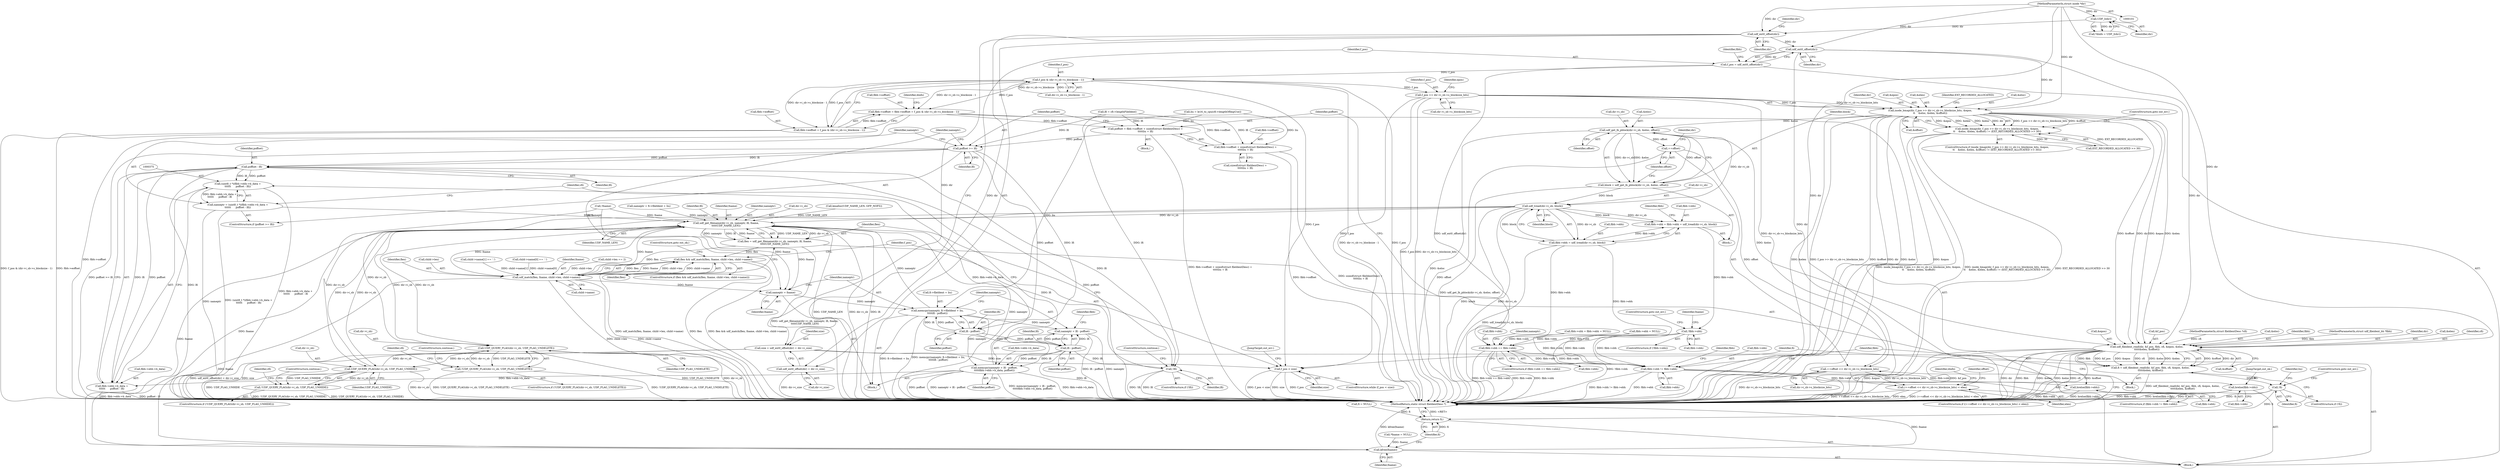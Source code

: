 digraph "0_linux_0e5cc9a40ada6046e6bc3bdfcd0c0d7e4b706b14_0@pointer" {
"1000158" [label="(Call,udf_ext0_offset(dir))"];
"1000129" [label="(Call,UDF_I(dir))"];
"1000102" [label="(MethodParameterIn,struct inode *dir)"];
"1000155" [label="(Call,size = udf_ext0_offset(dir) + dir->i_size)"];
"1000302" [label="(Call,f_pos < size)"];
"1000157" [label="(Call,udf_ext0_offset(dir) + dir->i_size)"];
"1000165" [label="(Call,udf_ext0_offset(dir))"];
"1000163" [label="(Call,f_pos = udf_ext0_offset(dir))"];
"1000184" [label="(Call,f_pos & (dir->i_sb->s_blocksize - 1))"];
"1000176" [label="(Call,fibh->soffset = fibh->eoffset = f_pos & (dir->i_sb->s_blocksize - 1))"];
"1000356" [label="(Call,poffset = fibh->soffset + sizeof(struct fileIdentDesc) +\n\t\t\t\t\tliu + lfi)"];
"1000369" [label="(Call,poffset >= lfi)"];
"1000382" [label="(Call,poffset - lfi)"];
"1000374" [label="(Call,(uint8_t *)(fibh->ebh->b_data +\n\t\t\t\t\t\t      poffset - lfi))"];
"1000372" [label="(Call,nameptr = (uint8_t *)(fibh->ebh->b_data +\n\t\t\t\t\t\t      poffset - lfi))"];
"1000461" [label="(Call,udf_get_filename(dir->i_sb, nameptr, lfi, fname,\n\t\t\t\t\tUDF_NAME_LEN))"];
"1000387" [label="(Call,nameptr = fname)"];
"1000390" [label="(Call,memcpy(nameptr, fi->fileIdent + liu,\n\t\t\t\t\tlfi - poffset))"];
"1000400" [label="(Call,memcpy(nameptr + lfi - poffset,\n\t\t\t\t\tfibh->ebh->b_data, poffset))"];
"1000376" [label="(Call,fibh->ebh->b_data +\n\t\t\t\t\t\t      poffset - lfi)"];
"1000401" [label="(Call,nameptr + lfi - poffset)"];
"1000423" [label="(Call,UDF_QUERY_FLAG(dir->i_sb, UDF_FLAG_UNDELETE))"];
"1000422" [label="(Call,!UDF_QUERY_FLAG(dir->i_sb, UDF_FLAG_UNDELETE))"];
"1000440" [label="(Call,UDF_QUERY_FLAG(dir->i_sb, UDF_FLAG_UNHIDE))"];
"1000439" [label="(Call,!UDF_QUERY_FLAG(dir->i_sb, UDF_FLAG_UNHIDE))"];
"1000459" [label="(Call,flen = udf_get_filename(dir->i_sb, nameptr, lfi, fname,\n\t\t\t\t\tUDF_NAME_LEN))"];
"1000470" [label="(Call,flen && udf_match(flen, fname, child->len, child->name))"];
"1000472" [label="(Call,udf_match(flen, fname, child->len, child->name))"];
"1000507" [label="(Call,kfree(fname))"];
"1000456" [label="(Call,!lfi)"];
"1000397" [label="(Call,lfi - poffset)"];
"1000403" [label="(Call,lfi - poffset)"];
"1000358" [label="(Call,fibh->soffset + sizeof(struct fileIdentDesc) +\n\t\t\t\t\tliu + lfi)"];
"1000180" [label="(Call,fibh->eoffset = f_pos & (dir->i_sb->s_blocksize - 1))"];
"1000204" [label="(Call,f_pos >> dir->i_sb->s_blocksize_bits)"];
"1000202" [label="(Call,inode_bmap(dir, f_pos >> dir->i_sb->s_blocksize_bits, &epos,\n\t\t    &eloc, &elen, &offset))"];
"1000201" [label="(Call,inode_bmap(dir, f_pos >> dir->i_sb->s_blocksize_bits, &epos,\n\t\t    &eloc, &elen, &offset) != (EXT_RECORDED_ALLOCATED >> 30))"];
"1000225" [label="(Call,udf_get_lb_pblock(dir->i_sb, &eloc, offset))"];
"1000223" [label="(Call,block = udf_get_lb_pblock(dir->i_sb, &eloc, offset))"];
"1000281" [label="(Call,udf_tread(dir->i_sb, block))"];
"1000273" [label="(Call,fibh->sbh = fibh->ebh = udf_tread(dir->i_sb, block))"];
"1000287" [label="(Call,!fibh->sbh)"];
"1000338" [label="(Call,fibh->sbh == fibh->ebh)"];
"1000487" [label="(Call,fibh->sbh != fibh->ebh)"];
"1000494" [label="(Call,brelse(fibh->ebh))"];
"1000498" [label="(Call,brelse(fibh->sbh))"];
"1000277" [label="(Call,fibh->ebh = udf_tread(dir->i_sb, block))"];
"1000235" [label="(Call,++offset)"];
"1000234" [label="(Call,++offset << dir->i_sb->s_blocksize_bits)"];
"1000233" [label="(Call,(++offset << dir->i_sb->s_blocksize_bits) < elen)"];
"1000308" [label="(Call,udf_fileident_read(dir, &f_pos, fibh, cfi, &epos, &eloc,\n\t\t\t\t\t&elen, &offset))"];
"1000306" [label="(Call,fi = udf_fileident_read(dir, &f_pos, fibh, cfi, &epos, &eloc,\n\t\t\t\t\t&elen, &offset))"];
"1000323" [label="(Call,!fi)"];
"1000509" [label="(Return,return fi;)"];
"1000423" [label="(Call,UDF_QUERY_FLAG(dir->i_sb, UDF_FLAG_UNDELETE))"];
"1000135" [label="(Call,child->len == 2)"];
"1000219" [label="(Call,EXT_RECORDED_ALLOCATED >> 30)"];
"1000274" [label="(Call,fibh->sbh)"];
"1000357" [label="(Identifier,poffset)"];
"1000156" [label="(Identifier,size)"];
"1000163" [label="(Call,f_pos = udf_ext0_offset(dir))"];
"1000461" [label="(Call,udf_get_filename(dir->i_sb, nameptr, lfi, fname,\n\t\t\t\t\tUDF_NAME_LEN))"];
"1000422" [label="(Call,!UDF_QUERY_FLAG(dir->i_sb, UDF_FLAG_UNDELETE))"];
"1000371" [label="(Identifier,lfi)"];
"1000478" [label="(Call,child->name)"];
"1000161" [label="(Identifier,dir)"];
"1000384" [label="(Identifier,lfi)"];
"1000392" [label="(Call,fi->fileIdent + liu)"];
"1000482" [label="(JumpTarget,out_err:)"];
"1000320" [label="(Call,&offset)"];
"1000303" [label="(Identifier,f_pos)"];
"1000213" [label="(Call,&eloc)"];
"1000176" [label="(Call,fibh->soffset = fibh->eoffset = f_pos & (dir->i_sb->s_blocksize - 1))"];
"1000406" [label="(Call,fibh->ebh->b_data)"];
"1000199" [label="(Block,)"];
"1000498" [label="(Call,brelse(fibh->sbh))"];
"1000232" [label="(ControlStructure,if ((++offset << dir->i_sb->s_blocksize_bits) < elen))"];
"1000229" [label="(Call,&eloc)"];
"1000291" [label="(ControlStructure,goto out_err;)"];
"1000165" [label="(Call,udf_ext0_offset(dir))"];
"1000377" [label="(Call,fibh->ebh->b_data)"];
"1000473" [label="(Identifier,flen)"];
"1000281" [label="(Call,udf_tread(dir->i_sb, block))"];
"1000439" [label="(Call,!UDF_QUERY_FLAG(dir->i_sb, UDF_FLAG_UNHIDE))"];
"1000304" [label="(Identifier,size)"];
"1000196" [label="(Identifier,dinfo)"];
"1000391" [label="(Identifier,nameptr)"];
"1000440" [label="(Call,UDF_QUERY_FLAG(dir->i_sb, UDF_FLAG_UNHIDE))"];
"1000390" [label="(Call,memcpy(nameptr, fi->fileIdent + liu,\n\t\t\t\t\tlfi - poffset))"];
"1000471" [label="(Identifier,flen)"];
"1000398" [label="(Identifier,lfi)"];
"1000282" [label="(Call,dir->i_sb)"];
"1000239" [label="(Identifier,dir)"];
"1000312" [label="(Identifier,fibh)"];
"1000278" [label="(Call,fibh->ebh)"];
"1000469" [label="(ControlStructure,if (flen && udf_match(flen, fname, child->len, child->name)))"];
"1000222" [label="(ControlStructure,goto out_err;)"];
"1000369" [label="(Call,poffset >= lfi)"];
"1000186" [label="(Call,dir->i_sb->s_blocksize - 1)"];
"1000487" [label="(Call,fibh->sbh != fibh->ebh)"];
"1000327" [label="(Identifier,liu)"];
"1000438" [label="(ControlStructure,if (!UDF_QUERY_FLAG(dir->i_sb, UDF_FLAG_UNHIDE)))"];
"1000356" [label="(Call,poffset = fibh->soffset + sizeof(struct fileIdentDesc) +\n\t\t\t\t\tliu + lfi)"];
"1000508" [label="(Identifier,fname)"];
"1000212" [label="(Identifier,epos)"];
"1000495" [label="(Call,fibh->ebh)"];
"1000306" [label="(Call,fi = udf_fileident_read(dir, &f_pos, fibh, cfi, &epos, &eloc,\n\t\t\t\t\t&elen, &offset))"];
"1000293" [label="(Identifier,fname)"];
"1000185" [label="(Identifier,f_pos)"];
"1000166" [label="(Identifier,dir)"];
"1000382" [label="(Call,poffset - lfi)"];
"1000374" [label="(Call,(uint8_t *)(fibh->ebh->b_data +\n\t\t\t\t\t\t      poffset - lfi))"];
"1000104" [label="(MethodParameterIn,struct udf_fileident_bh *fibh)"];
"1000373" [label="(Identifier,nameptr)"];
"1000288" [label="(Call,fibh->sbh)"];
"1000475" [label="(Call,child->len)"];
"1000127" [label="(Call,*dinfo = UDF_I(dir))"];
"1000294" [label="(Call,kmalloc(UDF_NAME_LEN, GFP_NOFS))"];
"1000177" [label="(Call,fibh->soffset)"];
"1000376" [label="(Call,fibh->ebh->b_data +\n\t\t\t\t\t\t      poffset - lfi)"];
"1000277" [label="(Call,fibh->ebh = udf_tread(dir->i_sb, block))"];
"1000499" [label="(Call,fibh->sbh)"];
"1000286" [label="(ControlStructure,if (!fibh->sbh))"];
"1000148" [label="(Call,child->name[1] == '.')"];
"1000203" [label="(Identifier,dir)"];
"1000211" [label="(Call,&epos)"];
"1000339" [label="(Call,fibh->sbh)"];
"1000236" [label="(Identifier,offset)"];
"1000309" [label="(Identifier,dir)"];
"1000456" [label="(Call,!lfi)"];
"1000167" [label="(Call,fibh->sbh = fibh->ebh = NULL)"];
"1000468" [label="(Identifier,UDF_NAME_LEN)"];
"1000205" [label="(Identifier,f_pos)"];
"1000318" [label="(Call,&elen)"];
"1000510" [label="(Identifier,fi)"];
"1000323" [label="(Call,!fi)"];
"1000427" [label="(Identifier,UDF_FLAG_UNDELETE)"];
"1000164" [label="(Identifier,f_pos)"];
"1000184" [label="(Call,f_pos & (dir->i_sb->s_blocksize - 1))"];
"1000307" [label="(Identifier,fi)"];
"1000411" [label="(Identifier,poffset)"];
"1000359" [label="(Call,fibh->soffset)"];
"1000346" [label="(Call,nameptr = fi->fileIdent + liu)"];
"1000141" [label="(Call,child->name[0] == '.')"];
"1000233" [label="(Call,(++offset << dir->i_sb->s_blocksize_bits) < elen)"];
"1000399" [label="(Identifier,poffset)"];
"1000313" [label="(Identifier,cfi)"];
"1000287" [label="(Call,!fibh->sbh)"];
"1000488" [label="(Call,fibh->sbh)"];
"1000332" [label="(Call,lfi = cfi->lengthFileIdent)"];
"1000235" [label="(Call,++offset)"];
"1000237" [label="(Call,dir->i_sb->s_blocksize_bits)"];
"1000421" [label="(ControlStructure,if (!UDF_QUERY_FLAG(dir->i_sb, UDF_FLAG_UNDELETE)))"];
"1000298" [label="(Call,!fname)"];
"1000483" [label="(Call,fi = NULL)"];
"1000474" [label="(Identifier,fname)"];
"1000231" [label="(Identifier,offset)"];
"1000387" [label="(Call,nameptr = fname)"];
"1000342" [label="(Call,fibh->ebh)"];
"1000160" [label="(Call,dir->i_size)"];
"1000217" [label="(Call,&offset)"];
"1000354" [label="(Block,)"];
"1000507" [label="(Call,kfree(fname))"];
"1000157" [label="(Call,udf_ext0_offset(dir) + dir->i_size)"];
"1000403" [label="(Call,lfi - poffset)"];
"1000401" [label="(Call,nameptr + lfi - poffset)"];
"1000224" [label="(Identifier,block)"];
"1000324" [label="(Identifier,fi)"];
"1000470" [label="(Call,flen && udf_match(flen, fname, child->len, child->name))"];
"1000129" [label="(Call,UDF_I(dir))"];
"1000457" [label="(Identifier,lfi)"];
"1000494" [label="(Call,brelse(fibh->ebh))"];
"1000370" [label="(Identifier,poffset)"];
"1000158" [label="(Call,udf_ext0_offset(dir))"];
"1000302" [label="(Call,f_pos < size)"];
"1000225" [label="(Call,udf_get_lb_pblock(dir->i_sb, &eloc, offset))"];
"1000215" [label="(Call,&elen)"];
"1000115" [label="(Call,*fname = NULL)"];
"1000424" [label="(Call,dir->i_sb)"];
"1000481" [label="(ControlStructure,goto out_ok;)"];
"1000201" [label="(Call,inode_bmap(dir, f_pos >> dir->i_sb->s_blocksize_bits, &epos,\n\t\t    &eloc, &elen, &offset) != (EXT_RECORDED_ALLOCATED >> 30))"];
"1000130" [label="(Identifier,dir)"];
"1000496" [label="(Identifier,fibh)"];
"1000169" [label="(Identifier,fibh)"];
"1000247" [label="(Identifier,dinfo)"];
"1000450" [label="(Identifier,cfi)"];
"1000458" [label="(ControlStructure,continue;)"];
"1000358" [label="(Call,fibh->soffset + sizeof(struct fileIdentDesc) +\n\t\t\t\t\tliu + lfi)"];
"1000445" [label="(ControlStructure,continue;)"];
"1000181" [label="(Call,fibh->eoffset)"];
"1000200" [label="(ControlStructure,if (inode_bmap(dir, f_pos >> dir->i_sb->s_blocksize_bits, &epos,\n\t\t    &eloc, &elen, &offset) != (EXT_RECORDED_ALLOCATED >> 30)))"];
"1000314" [label="(Call,&epos)"];
"1000338" [label="(Call,fibh->sbh == fibh->ebh)"];
"1000472" [label="(Call,udf_match(flen, fname, child->len, child->name))"];
"1000322" [label="(ControlStructure,if (!fi))"];
"1000159" [label="(Identifier,dir)"];
"1000206" [label="(Call,dir->i_sb->s_blocksize_bits)"];
"1000310" [label="(Call,&f_pos)"];
"1000466" [label="(Identifier,lfi)"];
"1000467" [label="(Identifier,fname)"];
"1000220" [label="(Identifier,EXT_RECORDED_ALLOCATED)"];
"1000325" [label="(ControlStructure,goto out_err;)"];
"1000180" [label="(Call,fibh->eoffset = f_pos & (dir->i_sb->s_blocksize - 1))"];
"1000223" [label="(Call,block = udf_get_lb_pblock(dir->i_sb, &eloc, offset))"];
"1000509" [label="(Return,return fi;)"];
"1000460" [label="(Identifier,flen)"];
"1000234" [label="(Call,++offset << dir->i_sb->s_blocksize_bits)"];
"1000388" [label="(Identifier,nameptr)"];
"1000202" [label="(Call,inode_bmap(dir, f_pos >> dir->i_sb->s_blocksize_bits, &epos,\n\t\t    &eloc, &elen, &offset))"];
"1000486" [label="(ControlStructure,if (fibh->sbh != fibh->ebh))"];
"1000459" [label="(Call,flen = udf_get_filename(dir->i_sb, nameptr, lfi, fname,\n\t\t\t\t\tUDF_NAME_LEN))"];
"1000491" [label="(Call,fibh->ebh)"];
"1000397" [label="(Call,lfi - poffset)"];
"1000273" [label="(Call,fibh->sbh = fibh->ebh = udf_tread(dir->i_sb, block))"];
"1000326" [label="(Call,liu = le16_to_cpu(cfi->lengthOfImpUse))"];
"1000386" [label="(Block,)"];
"1000433" [label="(Identifier,cfi)"];
"1000155" [label="(Call,size = udf_ext0_offset(dir) + dir->i_size)"];
"1000271" [label="(Identifier,offset)"];
"1000416" [label="(Identifier,cfi)"];
"1000465" [label="(Identifier,nameptr)"];
"1000204" [label="(Call,f_pos >> dir->i_sb->s_blocksize_bits)"];
"1000500" [label="(Identifier,fibh)"];
"1000402" [label="(Identifier,nameptr)"];
"1000444" [label="(Identifier,UDF_FLAG_UNHIDE)"];
"1000383" [label="(Identifier,poffset)"];
"1000242" [label="(Identifier,elen)"];
"1000511" [label="(MethodReturn,static struct fileIdentDesc *)"];
"1000502" [label="(JumpTarget,out_ok:)"];
"1000389" [label="(Identifier,fname)"];
"1000102" [label="(MethodParameterIn,struct inode *dir)"];
"1000372" [label="(Call,nameptr = (uint8_t *)(fibh->ebh->b_data +\n\t\t\t\t\t\t      poffset - lfi))"];
"1000305" [label="(Block,)"];
"1000289" [label="(Identifier,fibh)"];
"1000404" [label="(Identifier,lfi)"];
"1000462" [label="(Call,dir->i_sb)"];
"1000301" [label="(ControlStructure,while (f_pos < size))"];
"1000428" [label="(ControlStructure,continue;)"];
"1000308" [label="(Call,udf_fileident_read(dir, &f_pos, fibh, cfi, &epos, &eloc,\n\t\t\t\t\t&elen, &offset))"];
"1000400" [label="(Call,memcpy(nameptr + lfi - poffset,\n\t\t\t\t\tfibh->ebh->b_data, poffset))"];
"1000408" [label="(Identifier,fibh)"];
"1000337" [label="(ControlStructure,if (fibh->sbh == fibh->ebh))"];
"1000347" [label="(Identifier,nameptr)"];
"1000105" [label="(MethodParameterIn,struct fileIdentDesc *cfi)"];
"1000285" [label="(Identifier,block)"];
"1000316" [label="(Call,&eloc)"];
"1000106" [label="(Block,)"];
"1000226" [label="(Call,dir->i_sb)"];
"1000171" [label="(Call,fibh->ebh = NULL)"];
"1000362" [label="(Call,sizeof(struct fileIdentDesc) +\n\t\t\t\t\tliu + lfi)"];
"1000441" [label="(Call,dir->i_sb)"];
"1000368" [label="(ControlStructure,if (poffset >= lfi))"];
"1000455" [label="(ControlStructure,if (!lfi))"];
"1000405" [label="(Identifier,poffset)"];
"1000158" -> "1000157"  [label="AST: "];
"1000158" -> "1000159"  [label="CFG: "];
"1000159" -> "1000158"  [label="AST: "];
"1000161" -> "1000158"  [label="CFG: "];
"1000158" -> "1000155"  [label="DDG: dir"];
"1000158" -> "1000157"  [label="DDG: dir"];
"1000129" -> "1000158"  [label="DDG: dir"];
"1000102" -> "1000158"  [label="DDG: dir"];
"1000158" -> "1000165"  [label="DDG: dir"];
"1000129" -> "1000127"  [label="AST: "];
"1000129" -> "1000130"  [label="CFG: "];
"1000130" -> "1000129"  [label="AST: "];
"1000127" -> "1000129"  [label="CFG: "];
"1000129" -> "1000127"  [label="DDG: dir"];
"1000102" -> "1000129"  [label="DDG: dir"];
"1000102" -> "1000101"  [label="AST: "];
"1000102" -> "1000511"  [label="DDG: dir"];
"1000102" -> "1000165"  [label="DDG: dir"];
"1000102" -> "1000202"  [label="DDG: dir"];
"1000102" -> "1000308"  [label="DDG: dir"];
"1000155" -> "1000106"  [label="AST: "];
"1000155" -> "1000157"  [label="CFG: "];
"1000156" -> "1000155"  [label="AST: "];
"1000157" -> "1000155"  [label="AST: "];
"1000164" -> "1000155"  [label="CFG: "];
"1000155" -> "1000511"  [label="DDG: udf_ext0_offset(dir) + dir->i_size"];
"1000155" -> "1000511"  [label="DDG: size"];
"1000155" -> "1000302"  [label="DDG: size"];
"1000302" -> "1000301"  [label="AST: "];
"1000302" -> "1000304"  [label="CFG: "];
"1000303" -> "1000302"  [label="AST: "];
"1000304" -> "1000302"  [label="AST: "];
"1000307" -> "1000302"  [label="CFG: "];
"1000482" -> "1000302"  [label="CFG: "];
"1000302" -> "1000511"  [label="DDG: size"];
"1000302" -> "1000511"  [label="DDG: f_pos"];
"1000302" -> "1000511"  [label="DDG: f_pos < size"];
"1000184" -> "1000302"  [label="DDG: f_pos"];
"1000204" -> "1000302"  [label="DDG: f_pos"];
"1000157" -> "1000160"  [label="CFG: "];
"1000160" -> "1000157"  [label="AST: "];
"1000157" -> "1000511"  [label="DDG: dir->i_size"];
"1000165" -> "1000163"  [label="AST: "];
"1000165" -> "1000166"  [label="CFG: "];
"1000166" -> "1000165"  [label="AST: "];
"1000163" -> "1000165"  [label="CFG: "];
"1000165" -> "1000511"  [label="DDG: dir"];
"1000165" -> "1000163"  [label="DDG: dir"];
"1000165" -> "1000202"  [label="DDG: dir"];
"1000165" -> "1000308"  [label="DDG: dir"];
"1000163" -> "1000106"  [label="AST: "];
"1000164" -> "1000163"  [label="AST: "];
"1000169" -> "1000163"  [label="CFG: "];
"1000163" -> "1000511"  [label="DDG: udf_ext0_offset(dir)"];
"1000163" -> "1000184"  [label="DDG: f_pos"];
"1000184" -> "1000180"  [label="AST: "];
"1000184" -> "1000186"  [label="CFG: "];
"1000185" -> "1000184"  [label="AST: "];
"1000186" -> "1000184"  [label="AST: "];
"1000180" -> "1000184"  [label="CFG: "];
"1000184" -> "1000511"  [label="DDG: dir->i_sb->s_blocksize - 1"];
"1000184" -> "1000511"  [label="DDG: f_pos"];
"1000184" -> "1000176"  [label="DDG: f_pos"];
"1000184" -> "1000176"  [label="DDG: dir->i_sb->s_blocksize - 1"];
"1000184" -> "1000180"  [label="DDG: f_pos"];
"1000184" -> "1000180"  [label="DDG: dir->i_sb->s_blocksize - 1"];
"1000186" -> "1000184"  [label="DDG: dir->i_sb->s_blocksize"];
"1000186" -> "1000184"  [label="DDG: 1"];
"1000184" -> "1000204"  [label="DDG: f_pos"];
"1000176" -> "1000106"  [label="AST: "];
"1000176" -> "1000180"  [label="CFG: "];
"1000177" -> "1000176"  [label="AST: "];
"1000180" -> "1000176"  [label="AST: "];
"1000196" -> "1000176"  [label="CFG: "];
"1000176" -> "1000511"  [label="DDG: fibh->soffset"];
"1000180" -> "1000176"  [label="DDG: fibh->eoffset"];
"1000176" -> "1000356"  [label="DDG: fibh->soffset"];
"1000176" -> "1000358"  [label="DDG: fibh->soffset"];
"1000356" -> "1000354"  [label="AST: "];
"1000356" -> "1000358"  [label="CFG: "];
"1000357" -> "1000356"  [label="AST: "];
"1000358" -> "1000356"  [label="AST: "];
"1000370" -> "1000356"  [label="CFG: "];
"1000356" -> "1000511"  [label="DDG: fibh->soffset + sizeof(struct fileIdentDesc) +\n\t\t\t\t\tliu + lfi"];
"1000326" -> "1000356"  [label="DDG: liu"];
"1000332" -> "1000356"  [label="DDG: lfi"];
"1000356" -> "1000369"  [label="DDG: poffset"];
"1000369" -> "1000368"  [label="AST: "];
"1000369" -> "1000371"  [label="CFG: "];
"1000370" -> "1000369"  [label="AST: "];
"1000371" -> "1000369"  [label="AST: "];
"1000373" -> "1000369"  [label="CFG: "];
"1000388" -> "1000369"  [label="CFG: "];
"1000369" -> "1000511"  [label="DDG: poffset >= lfi"];
"1000332" -> "1000369"  [label="DDG: lfi"];
"1000369" -> "1000382"  [label="DDG: poffset"];
"1000369" -> "1000382"  [label="DDG: lfi"];
"1000369" -> "1000397"  [label="DDG: lfi"];
"1000369" -> "1000397"  [label="DDG: poffset"];
"1000382" -> "1000376"  [label="AST: "];
"1000382" -> "1000384"  [label="CFG: "];
"1000383" -> "1000382"  [label="AST: "];
"1000384" -> "1000382"  [label="AST: "];
"1000376" -> "1000382"  [label="CFG: "];
"1000382" -> "1000511"  [label="DDG: poffset"];
"1000382" -> "1000511"  [label="DDG: lfi"];
"1000382" -> "1000374"  [label="DDG: poffset"];
"1000382" -> "1000374"  [label="DDG: lfi"];
"1000382" -> "1000376"  [label="DDG: poffset"];
"1000382" -> "1000376"  [label="DDG: lfi"];
"1000382" -> "1000456"  [label="DDG: lfi"];
"1000374" -> "1000372"  [label="AST: "];
"1000374" -> "1000376"  [label="CFG: "];
"1000375" -> "1000374"  [label="AST: "];
"1000376" -> "1000374"  [label="AST: "];
"1000372" -> "1000374"  [label="CFG: "];
"1000374" -> "1000511"  [label="DDG: fibh->ebh->b_data +\n\t\t\t\t\t\t      poffset - lfi"];
"1000374" -> "1000372"  [label="DDG: fibh->ebh->b_data +\n\t\t\t\t\t\t      poffset - lfi"];
"1000400" -> "1000374"  [label="DDG: fibh->ebh->b_data"];
"1000372" -> "1000368"  [label="AST: "];
"1000373" -> "1000372"  [label="AST: "];
"1000416" -> "1000372"  [label="CFG: "];
"1000372" -> "1000511"  [label="DDG: nameptr"];
"1000372" -> "1000511"  [label="DDG: (uint8_t *)(fibh->ebh->b_data +\n\t\t\t\t\t\t      poffset - lfi)"];
"1000372" -> "1000461"  [label="DDG: nameptr"];
"1000461" -> "1000459"  [label="AST: "];
"1000461" -> "1000468"  [label="CFG: "];
"1000462" -> "1000461"  [label="AST: "];
"1000465" -> "1000461"  [label="AST: "];
"1000466" -> "1000461"  [label="AST: "];
"1000467" -> "1000461"  [label="AST: "];
"1000468" -> "1000461"  [label="AST: "];
"1000459" -> "1000461"  [label="CFG: "];
"1000461" -> "1000511"  [label="DDG: nameptr"];
"1000461" -> "1000511"  [label="DDG: UDF_NAME_LEN"];
"1000461" -> "1000511"  [label="DDG: dir->i_sb"];
"1000461" -> "1000511"  [label="DDG: lfi"];
"1000461" -> "1000387"  [label="DDG: fname"];
"1000461" -> "1000423"  [label="DDG: dir->i_sb"];
"1000461" -> "1000440"  [label="DDG: dir->i_sb"];
"1000461" -> "1000459"  [label="DDG: UDF_NAME_LEN"];
"1000461" -> "1000459"  [label="DDG: dir->i_sb"];
"1000461" -> "1000459"  [label="DDG: nameptr"];
"1000461" -> "1000459"  [label="DDG: lfi"];
"1000461" -> "1000459"  [label="DDG: fname"];
"1000281" -> "1000461"  [label="DDG: dir->i_sb"];
"1000423" -> "1000461"  [label="DDG: dir->i_sb"];
"1000440" -> "1000461"  [label="DDG: dir->i_sb"];
"1000346" -> "1000461"  [label="DDG: nameptr"];
"1000390" -> "1000461"  [label="DDG: nameptr"];
"1000456" -> "1000461"  [label="DDG: lfi"];
"1000298" -> "1000461"  [label="DDG: fname"];
"1000472" -> "1000461"  [label="DDG: fname"];
"1000294" -> "1000461"  [label="DDG: UDF_NAME_LEN"];
"1000461" -> "1000472"  [label="DDG: fname"];
"1000461" -> "1000507"  [label="DDG: fname"];
"1000387" -> "1000386"  [label="AST: "];
"1000387" -> "1000389"  [label="CFG: "];
"1000388" -> "1000387"  [label="AST: "];
"1000389" -> "1000387"  [label="AST: "];
"1000391" -> "1000387"  [label="CFG: "];
"1000298" -> "1000387"  [label="DDG: fname"];
"1000472" -> "1000387"  [label="DDG: fname"];
"1000387" -> "1000390"  [label="DDG: nameptr"];
"1000390" -> "1000386"  [label="AST: "];
"1000390" -> "1000397"  [label="CFG: "];
"1000391" -> "1000390"  [label="AST: "];
"1000392" -> "1000390"  [label="AST: "];
"1000397" -> "1000390"  [label="AST: "];
"1000402" -> "1000390"  [label="CFG: "];
"1000390" -> "1000511"  [label="DDG: fi->fileIdent + liu"];
"1000390" -> "1000511"  [label="DDG: memcpy(nameptr, fi->fileIdent + liu,\n\t\t\t\t\tlfi - poffset)"];
"1000326" -> "1000390"  [label="DDG: liu"];
"1000397" -> "1000390"  [label="DDG: lfi"];
"1000397" -> "1000390"  [label="DDG: poffset"];
"1000390" -> "1000400"  [label="DDG: nameptr"];
"1000390" -> "1000401"  [label="DDG: nameptr"];
"1000400" -> "1000386"  [label="AST: "];
"1000400" -> "1000411"  [label="CFG: "];
"1000401" -> "1000400"  [label="AST: "];
"1000406" -> "1000400"  [label="AST: "];
"1000411" -> "1000400"  [label="AST: "];
"1000416" -> "1000400"  [label="CFG: "];
"1000400" -> "1000511"  [label="DDG: poffset"];
"1000400" -> "1000511"  [label="DDG: nameptr + lfi - poffset"];
"1000400" -> "1000511"  [label="DDG: memcpy(nameptr + lfi - poffset,\n\t\t\t\t\tfibh->ebh->b_data, poffset)"];
"1000400" -> "1000511"  [label="DDG: fibh->ebh->b_data"];
"1000400" -> "1000376"  [label="DDG: fibh->ebh->b_data"];
"1000403" -> "1000400"  [label="DDG: lfi"];
"1000403" -> "1000400"  [label="DDG: poffset"];
"1000377" -> "1000376"  [label="AST: "];
"1000376" -> "1000511"  [label="DDG: fibh->ebh->b_data"];
"1000376" -> "1000511"  [label="DDG: poffset - lfi"];
"1000401" -> "1000403"  [label="CFG: "];
"1000402" -> "1000401"  [label="AST: "];
"1000403" -> "1000401"  [label="AST: "];
"1000408" -> "1000401"  [label="CFG: "];
"1000401" -> "1000511"  [label="DDG: nameptr"];
"1000401" -> "1000511"  [label="DDG: lfi - poffset"];
"1000403" -> "1000401"  [label="DDG: lfi"];
"1000403" -> "1000401"  [label="DDG: poffset"];
"1000423" -> "1000422"  [label="AST: "];
"1000423" -> "1000427"  [label="CFG: "];
"1000424" -> "1000423"  [label="AST: "];
"1000427" -> "1000423"  [label="AST: "];
"1000422" -> "1000423"  [label="CFG: "];
"1000423" -> "1000511"  [label="DDG: UDF_FLAG_UNDELETE"];
"1000423" -> "1000511"  [label="DDG: dir->i_sb"];
"1000423" -> "1000422"  [label="DDG: dir->i_sb"];
"1000423" -> "1000422"  [label="DDG: UDF_FLAG_UNDELETE"];
"1000281" -> "1000423"  [label="DDG: dir->i_sb"];
"1000440" -> "1000423"  [label="DDG: dir->i_sb"];
"1000423" -> "1000440"  [label="DDG: dir->i_sb"];
"1000422" -> "1000421"  [label="AST: "];
"1000428" -> "1000422"  [label="CFG: "];
"1000433" -> "1000422"  [label="CFG: "];
"1000422" -> "1000511"  [label="DDG: UDF_QUERY_FLAG(dir->i_sb, UDF_FLAG_UNDELETE)"];
"1000422" -> "1000511"  [label="DDG: !UDF_QUERY_FLAG(dir->i_sb, UDF_FLAG_UNDELETE)"];
"1000440" -> "1000439"  [label="AST: "];
"1000440" -> "1000444"  [label="CFG: "];
"1000441" -> "1000440"  [label="AST: "];
"1000444" -> "1000440"  [label="AST: "];
"1000439" -> "1000440"  [label="CFG: "];
"1000440" -> "1000511"  [label="DDG: dir->i_sb"];
"1000440" -> "1000511"  [label="DDG: UDF_FLAG_UNHIDE"];
"1000440" -> "1000439"  [label="DDG: dir->i_sb"];
"1000440" -> "1000439"  [label="DDG: UDF_FLAG_UNHIDE"];
"1000281" -> "1000440"  [label="DDG: dir->i_sb"];
"1000439" -> "1000438"  [label="AST: "];
"1000445" -> "1000439"  [label="CFG: "];
"1000450" -> "1000439"  [label="CFG: "];
"1000439" -> "1000511"  [label="DDG: UDF_QUERY_FLAG(dir->i_sb, UDF_FLAG_UNHIDE)"];
"1000439" -> "1000511"  [label="DDG: !UDF_QUERY_FLAG(dir->i_sb, UDF_FLAG_UNHIDE)"];
"1000459" -> "1000305"  [label="AST: "];
"1000460" -> "1000459"  [label="AST: "];
"1000471" -> "1000459"  [label="CFG: "];
"1000459" -> "1000511"  [label="DDG: udf_get_filename(dir->i_sb, nameptr, lfi, fname,\n\t\t\t\t\tUDF_NAME_LEN)"];
"1000459" -> "1000470"  [label="DDG: flen"];
"1000459" -> "1000472"  [label="DDG: flen"];
"1000470" -> "1000469"  [label="AST: "];
"1000470" -> "1000471"  [label="CFG: "];
"1000470" -> "1000472"  [label="CFG: "];
"1000471" -> "1000470"  [label="AST: "];
"1000472" -> "1000470"  [label="AST: "];
"1000303" -> "1000470"  [label="CFG: "];
"1000481" -> "1000470"  [label="CFG: "];
"1000470" -> "1000511"  [label="DDG: udf_match(flen, fname, child->len, child->name)"];
"1000470" -> "1000511"  [label="DDG: flen"];
"1000470" -> "1000511"  [label="DDG: flen && udf_match(flen, fname, child->len, child->name)"];
"1000472" -> "1000470"  [label="DDG: flen"];
"1000472" -> "1000470"  [label="DDG: fname"];
"1000472" -> "1000470"  [label="DDG: child->len"];
"1000472" -> "1000470"  [label="DDG: child->name"];
"1000472" -> "1000478"  [label="CFG: "];
"1000473" -> "1000472"  [label="AST: "];
"1000474" -> "1000472"  [label="AST: "];
"1000475" -> "1000472"  [label="AST: "];
"1000478" -> "1000472"  [label="AST: "];
"1000472" -> "1000511"  [label="DDG: child->len"];
"1000472" -> "1000511"  [label="DDG: child->name"];
"1000135" -> "1000472"  [label="DDG: child->len"];
"1000141" -> "1000472"  [label="DDG: child->name[0]"];
"1000148" -> "1000472"  [label="DDG: child->name[1]"];
"1000472" -> "1000507"  [label="DDG: fname"];
"1000507" -> "1000106"  [label="AST: "];
"1000507" -> "1000508"  [label="CFG: "];
"1000508" -> "1000507"  [label="AST: "];
"1000510" -> "1000507"  [label="CFG: "];
"1000507" -> "1000511"  [label="DDG: kfree(fname)"];
"1000507" -> "1000511"  [label="DDG: fname"];
"1000298" -> "1000507"  [label="DDG: fname"];
"1000115" -> "1000507"  [label="DDG: fname"];
"1000456" -> "1000455"  [label="AST: "];
"1000456" -> "1000457"  [label="CFG: "];
"1000457" -> "1000456"  [label="AST: "];
"1000458" -> "1000456"  [label="CFG: "];
"1000460" -> "1000456"  [label="CFG: "];
"1000456" -> "1000511"  [label="DDG: lfi"];
"1000456" -> "1000511"  [label="DDG: !lfi"];
"1000332" -> "1000456"  [label="DDG: lfi"];
"1000403" -> "1000456"  [label="DDG: lfi"];
"1000397" -> "1000399"  [label="CFG: "];
"1000398" -> "1000397"  [label="AST: "];
"1000399" -> "1000397"  [label="AST: "];
"1000397" -> "1000403"  [label="DDG: lfi"];
"1000397" -> "1000403"  [label="DDG: poffset"];
"1000403" -> "1000405"  [label="CFG: "];
"1000404" -> "1000403"  [label="AST: "];
"1000405" -> "1000403"  [label="AST: "];
"1000403" -> "1000511"  [label="DDG: lfi"];
"1000358" -> "1000362"  [label="CFG: "];
"1000359" -> "1000358"  [label="AST: "];
"1000362" -> "1000358"  [label="AST: "];
"1000358" -> "1000511"  [label="DDG: sizeof(struct fileIdentDesc) +\n\t\t\t\t\tliu + lfi"];
"1000358" -> "1000511"  [label="DDG: fibh->soffset"];
"1000326" -> "1000358"  [label="DDG: liu"];
"1000332" -> "1000358"  [label="DDG: lfi"];
"1000181" -> "1000180"  [label="AST: "];
"1000180" -> "1000511"  [label="DDG: f_pos & (dir->i_sb->s_blocksize - 1)"];
"1000180" -> "1000511"  [label="DDG: fibh->eoffset"];
"1000204" -> "1000202"  [label="AST: "];
"1000204" -> "1000206"  [label="CFG: "];
"1000205" -> "1000204"  [label="AST: "];
"1000206" -> "1000204"  [label="AST: "];
"1000212" -> "1000204"  [label="CFG: "];
"1000204" -> "1000511"  [label="DDG: dir->i_sb->s_blocksize_bits"];
"1000204" -> "1000511"  [label="DDG: f_pos"];
"1000204" -> "1000202"  [label="DDG: f_pos"];
"1000204" -> "1000202"  [label="DDG: dir->i_sb->s_blocksize_bits"];
"1000204" -> "1000234"  [label="DDG: dir->i_sb->s_blocksize_bits"];
"1000202" -> "1000201"  [label="AST: "];
"1000202" -> "1000217"  [label="CFG: "];
"1000203" -> "1000202"  [label="AST: "];
"1000211" -> "1000202"  [label="AST: "];
"1000213" -> "1000202"  [label="AST: "];
"1000215" -> "1000202"  [label="AST: "];
"1000217" -> "1000202"  [label="AST: "];
"1000220" -> "1000202"  [label="CFG: "];
"1000202" -> "1000511"  [label="DDG: &offset"];
"1000202" -> "1000511"  [label="DDG: dir"];
"1000202" -> "1000511"  [label="DDG: &eloc"];
"1000202" -> "1000511"  [label="DDG: &epos"];
"1000202" -> "1000511"  [label="DDG: &elen"];
"1000202" -> "1000511"  [label="DDG: f_pos >> dir->i_sb->s_blocksize_bits"];
"1000202" -> "1000201"  [label="DDG: f_pos >> dir->i_sb->s_blocksize_bits"];
"1000202" -> "1000201"  [label="DDG: &offset"];
"1000202" -> "1000201"  [label="DDG: &epos"];
"1000202" -> "1000201"  [label="DDG: &elen"];
"1000202" -> "1000201"  [label="DDG: &eloc"];
"1000202" -> "1000201"  [label="DDG: dir"];
"1000202" -> "1000225"  [label="DDG: &eloc"];
"1000202" -> "1000308"  [label="DDG: dir"];
"1000202" -> "1000308"  [label="DDG: &epos"];
"1000202" -> "1000308"  [label="DDG: &elen"];
"1000202" -> "1000308"  [label="DDG: &offset"];
"1000201" -> "1000200"  [label="AST: "];
"1000201" -> "1000219"  [label="CFG: "];
"1000219" -> "1000201"  [label="AST: "];
"1000222" -> "1000201"  [label="CFG: "];
"1000224" -> "1000201"  [label="CFG: "];
"1000201" -> "1000511"  [label="DDG: inode_bmap(dir, f_pos >> dir->i_sb->s_blocksize_bits, &epos,\n\t\t    &eloc, &elen, &offset) != (EXT_RECORDED_ALLOCATED >> 30)"];
"1000201" -> "1000511"  [label="DDG: EXT_RECORDED_ALLOCATED >> 30"];
"1000201" -> "1000511"  [label="DDG: inode_bmap(dir, f_pos >> dir->i_sb->s_blocksize_bits, &epos,\n\t\t    &eloc, &elen, &offset)"];
"1000219" -> "1000201"  [label="DDG: EXT_RECORDED_ALLOCATED"];
"1000219" -> "1000201"  [label="DDG: 30"];
"1000225" -> "1000223"  [label="AST: "];
"1000225" -> "1000231"  [label="CFG: "];
"1000226" -> "1000225"  [label="AST: "];
"1000229" -> "1000225"  [label="AST: "];
"1000231" -> "1000225"  [label="AST: "];
"1000223" -> "1000225"  [label="CFG: "];
"1000225" -> "1000511"  [label="DDG: &eloc"];
"1000225" -> "1000223"  [label="DDG: dir->i_sb"];
"1000225" -> "1000223"  [label="DDG: &eloc"];
"1000225" -> "1000223"  [label="DDG: offset"];
"1000225" -> "1000235"  [label="DDG: offset"];
"1000225" -> "1000281"  [label="DDG: dir->i_sb"];
"1000225" -> "1000308"  [label="DDG: &eloc"];
"1000223" -> "1000199"  [label="AST: "];
"1000224" -> "1000223"  [label="AST: "];
"1000236" -> "1000223"  [label="CFG: "];
"1000223" -> "1000511"  [label="DDG: udf_get_lb_pblock(dir->i_sb, &eloc, offset)"];
"1000223" -> "1000281"  [label="DDG: block"];
"1000281" -> "1000277"  [label="AST: "];
"1000281" -> "1000285"  [label="CFG: "];
"1000282" -> "1000281"  [label="AST: "];
"1000285" -> "1000281"  [label="AST: "];
"1000277" -> "1000281"  [label="CFG: "];
"1000281" -> "1000511"  [label="DDG: block"];
"1000281" -> "1000511"  [label="DDG: dir->i_sb"];
"1000281" -> "1000273"  [label="DDG: dir->i_sb"];
"1000281" -> "1000273"  [label="DDG: block"];
"1000281" -> "1000277"  [label="DDG: dir->i_sb"];
"1000281" -> "1000277"  [label="DDG: block"];
"1000273" -> "1000199"  [label="AST: "];
"1000273" -> "1000277"  [label="CFG: "];
"1000274" -> "1000273"  [label="AST: "];
"1000277" -> "1000273"  [label="AST: "];
"1000289" -> "1000273"  [label="CFG: "];
"1000277" -> "1000273"  [label="DDG: fibh->ebh"];
"1000273" -> "1000287"  [label="DDG: fibh->sbh"];
"1000287" -> "1000286"  [label="AST: "];
"1000287" -> "1000288"  [label="CFG: "];
"1000288" -> "1000287"  [label="AST: "];
"1000291" -> "1000287"  [label="CFG: "];
"1000293" -> "1000287"  [label="CFG: "];
"1000287" -> "1000511"  [label="DDG: !fibh->sbh"];
"1000287" -> "1000338"  [label="DDG: fibh->sbh"];
"1000287" -> "1000487"  [label="DDG: fibh->sbh"];
"1000338" -> "1000337"  [label="AST: "];
"1000338" -> "1000342"  [label="CFG: "];
"1000339" -> "1000338"  [label="AST: "];
"1000342" -> "1000338"  [label="AST: "];
"1000347" -> "1000338"  [label="CFG: "];
"1000357" -> "1000338"  [label="CFG: "];
"1000338" -> "1000511"  [label="DDG: fibh->sbh"];
"1000338" -> "1000511"  [label="DDG: fibh->sbh == fibh->ebh"];
"1000338" -> "1000511"  [label="DDG: fibh->ebh"];
"1000167" -> "1000338"  [label="DDG: fibh->sbh"];
"1000171" -> "1000338"  [label="DDG: fibh->ebh"];
"1000277" -> "1000338"  [label="DDG: fibh->ebh"];
"1000338" -> "1000487"  [label="DDG: fibh->sbh"];
"1000338" -> "1000487"  [label="DDG: fibh->ebh"];
"1000487" -> "1000486"  [label="AST: "];
"1000487" -> "1000491"  [label="CFG: "];
"1000488" -> "1000487"  [label="AST: "];
"1000491" -> "1000487"  [label="AST: "];
"1000496" -> "1000487"  [label="CFG: "];
"1000500" -> "1000487"  [label="CFG: "];
"1000487" -> "1000511"  [label="DDG: fibh->ebh"];
"1000487" -> "1000511"  [label="DDG: fibh->sbh != fibh->ebh"];
"1000167" -> "1000487"  [label="DDG: fibh->sbh"];
"1000171" -> "1000487"  [label="DDG: fibh->ebh"];
"1000277" -> "1000487"  [label="DDG: fibh->ebh"];
"1000487" -> "1000494"  [label="DDG: fibh->ebh"];
"1000487" -> "1000498"  [label="DDG: fibh->sbh"];
"1000494" -> "1000486"  [label="AST: "];
"1000494" -> "1000495"  [label="CFG: "];
"1000495" -> "1000494"  [label="AST: "];
"1000500" -> "1000494"  [label="CFG: "];
"1000494" -> "1000511"  [label="DDG: brelse(fibh->ebh)"];
"1000494" -> "1000511"  [label="DDG: fibh->ebh"];
"1000498" -> "1000106"  [label="AST: "];
"1000498" -> "1000499"  [label="CFG: "];
"1000499" -> "1000498"  [label="AST: "];
"1000502" -> "1000498"  [label="CFG: "];
"1000498" -> "1000511"  [label="DDG: brelse(fibh->sbh)"];
"1000498" -> "1000511"  [label="DDG: fibh->sbh"];
"1000278" -> "1000277"  [label="AST: "];
"1000277" -> "1000511"  [label="DDG: udf_tread(dir->i_sb, block)"];
"1000235" -> "1000234"  [label="AST: "];
"1000235" -> "1000236"  [label="CFG: "];
"1000236" -> "1000235"  [label="AST: "];
"1000239" -> "1000235"  [label="CFG: "];
"1000235" -> "1000511"  [label="DDG: offset"];
"1000235" -> "1000234"  [label="DDG: offset"];
"1000234" -> "1000233"  [label="AST: "];
"1000234" -> "1000237"  [label="CFG: "];
"1000237" -> "1000234"  [label="AST: "];
"1000242" -> "1000234"  [label="CFG: "];
"1000234" -> "1000511"  [label="DDG: dir->i_sb->s_blocksize_bits"];
"1000234" -> "1000233"  [label="DDG: dir->i_sb->s_blocksize_bits"];
"1000233" -> "1000232"  [label="AST: "];
"1000233" -> "1000242"  [label="CFG: "];
"1000242" -> "1000233"  [label="AST: "];
"1000247" -> "1000233"  [label="CFG: "];
"1000271" -> "1000233"  [label="CFG: "];
"1000233" -> "1000511"  [label="DDG: (++offset << dir->i_sb->s_blocksize_bits) < elen"];
"1000233" -> "1000511"  [label="DDG: ++offset << dir->i_sb->s_blocksize_bits"];
"1000233" -> "1000511"  [label="DDG: elen"];
"1000308" -> "1000306"  [label="AST: "];
"1000308" -> "1000320"  [label="CFG: "];
"1000309" -> "1000308"  [label="AST: "];
"1000310" -> "1000308"  [label="AST: "];
"1000312" -> "1000308"  [label="AST: "];
"1000313" -> "1000308"  [label="AST: "];
"1000314" -> "1000308"  [label="AST: "];
"1000316" -> "1000308"  [label="AST: "];
"1000318" -> "1000308"  [label="AST: "];
"1000320" -> "1000308"  [label="AST: "];
"1000306" -> "1000308"  [label="CFG: "];
"1000308" -> "1000511"  [label="DDG: &f_pos"];
"1000308" -> "1000511"  [label="DDG: dir"];
"1000308" -> "1000511"  [label="DDG: fibh"];
"1000308" -> "1000511"  [label="DDG: &elen"];
"1000308" -> "1000511"  [label="DDG: &eloc"];
"1000308" -> "1000511"  [label="DDG: cfi"];
"1000308" -> "1000511"  [label="DDG: &offset"];
"1000308" -> "1000511"  [label="DDG: &epos"];
"1000308" -> "1000306"  [label="DDG: &offset"];
"1000308" -> "1000306"  [label="DDG: dir"];
"1000308" -> "1000306"  [label="DDG: fibh"];
"1000308" -> "1000306"  [label="DDG: &f_pos"];
"1000308" -> "1000306"  [label="DDG: &epos"];
"1000308" -> "1000306"  [label="DDG: cfi"];
"1000308" -> "1000306"  [label="DDG: &eloc"];
"1000308" -> "1000306"  [label="DDG: &elen"];
"1000104" -> "1000308"  [label="DDG: fibh"];
"1000105" -> "1000308"  [label="DDG: cfi"];
"1000306" -> "1000305"  [label="AST: "];
"1000307" -> "1000306"  [label="AST: "];
"1000324" -> "1000306"  [label="CFG: "];
"1000306" -> "1000511"  [label="DDG: udf_fileident_read(dir, &f_pos, fibh, cfi, &epos, &eloc,\n\t\t\t\t\t&elen, &offset)"];
"1000306" -> "1000323"  [label="DDG: fi"];
"1000323" -> "1000322"  [label="AST: "];
"1000323" -> "1000324"  [label="CFG: "];
"1000324" -> "1000323"  [label="AST: "];
"1000325" -> "1000323"  [label="CFG: "];
"1000327" -> "1000323"  [label="CFG: "];
"1000323" -> "1000511"  [label="DDG: fi"];
"1000323" -> "1000511"  [label="DDG: !fi"];
"1000323" -> "1000509"  [label="DDG: fi"];
"1000509" -> "1000106"  [label="AST: "];
"1000509" -> "1000510"  [label="CFG: "];
"1000510" -> "1000509"  [label="AST: "];
"1000511" -> "1000509"  [label="CFG: "];
"1000509" -> "1000511"  [label="DDG: <RET>"];
"1000510" -> "1000509"  [label="DDG: fi"];
"1000483" -> "1000509"  [label="DDG: fi"];
}

